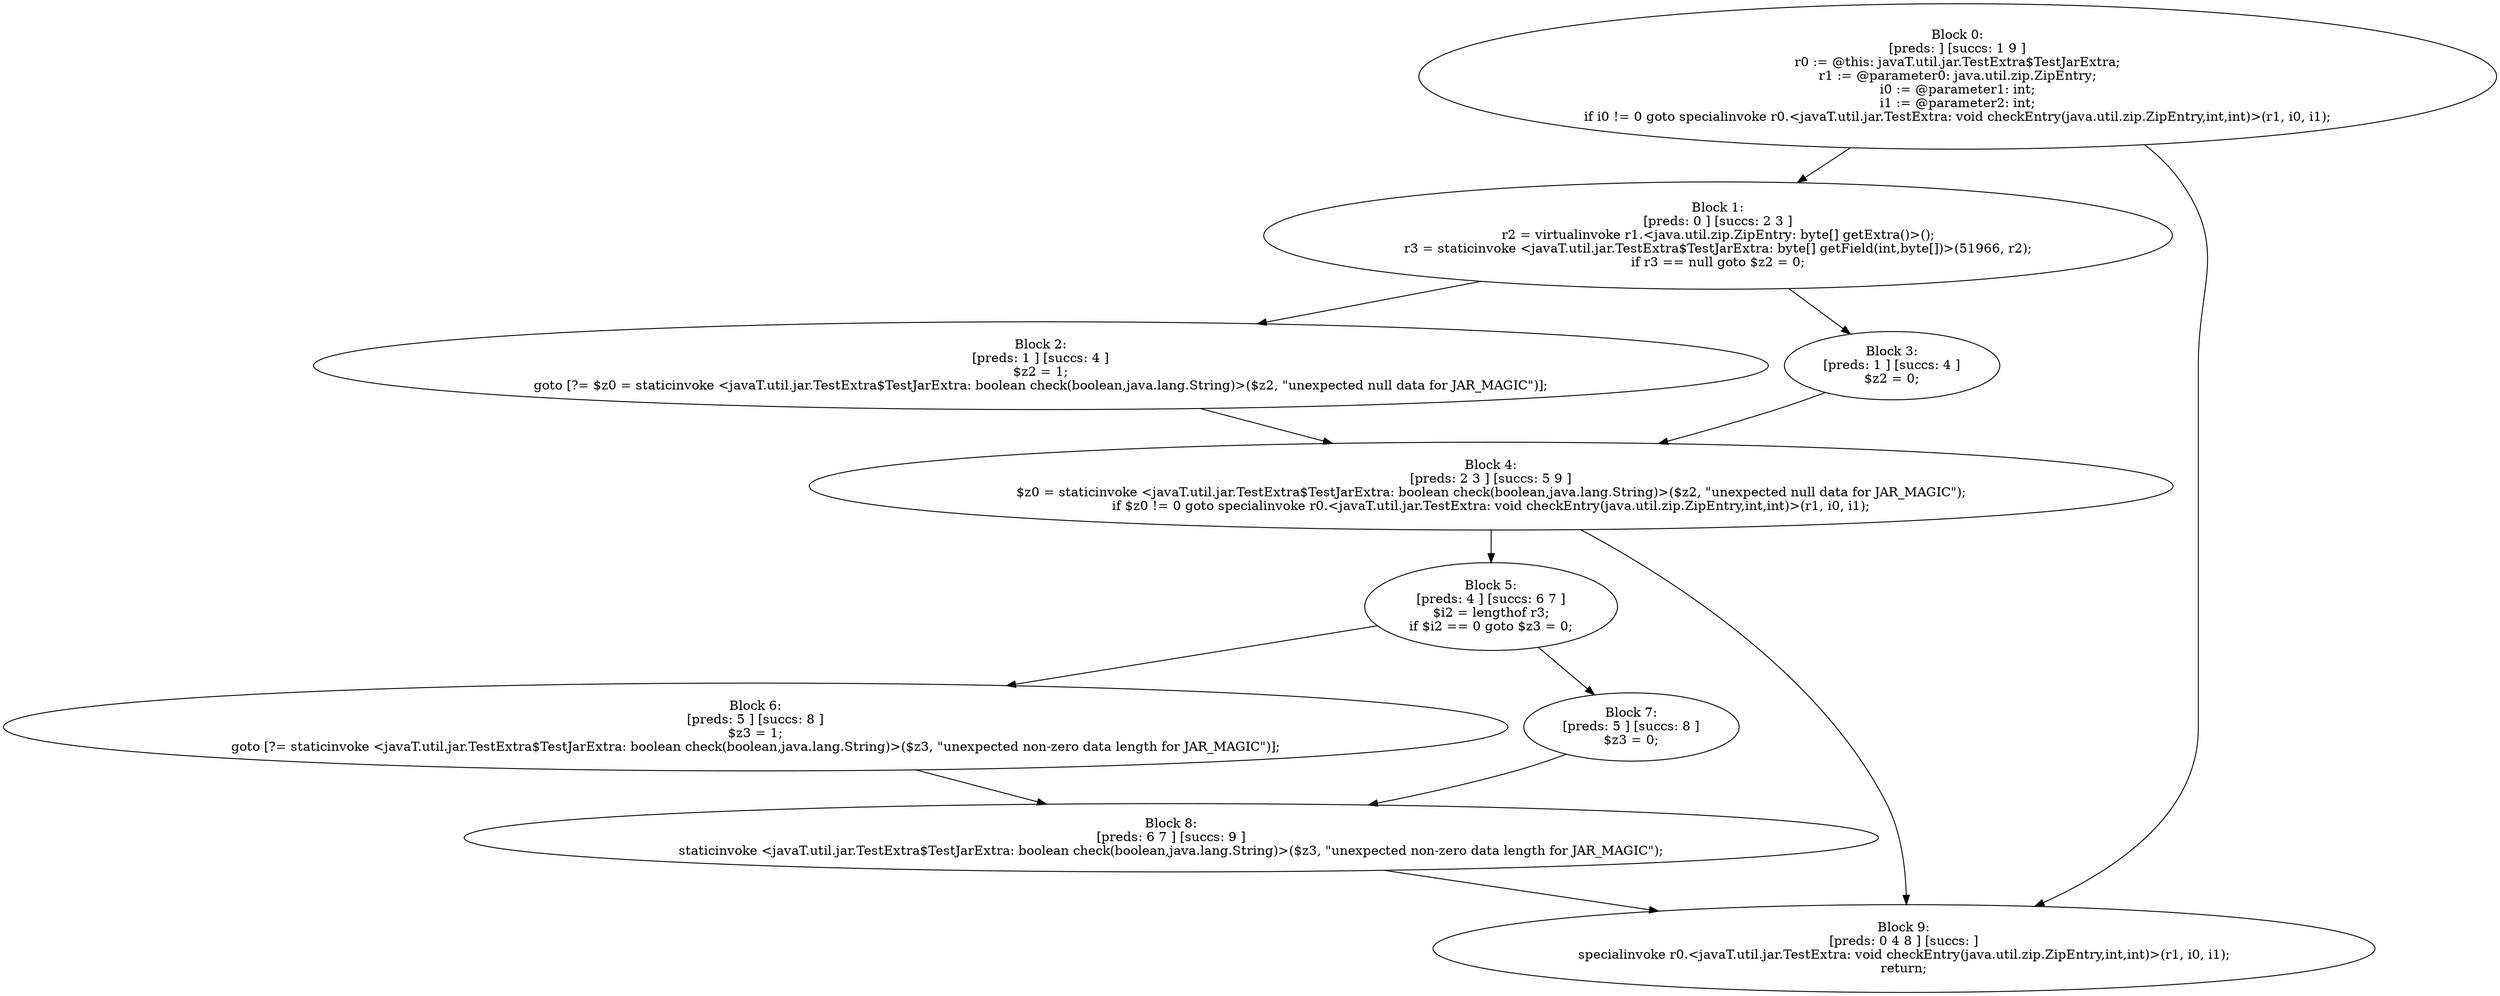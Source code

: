 digraph "unitGraph" {
    "Block 0:
[preds: ] [succs: 1 9 ]
r0 := @this: javaT.util.jar.TestExtra$TestJarExtra;
r1 := @parameter0: java.util.zip.ZipEntry;
i0 := @parameter1: int;
i1 := @parameter2: int;
if i0 != 0 goto specialinvoke r0.<javaT.util.jar.TestExtra: void checkEntry(java.util.zip.ZipEntry,int,int)>(r1, i0, i1);
"
    "Block 1:
[preds: 0 ] [succs: 2 3 ]
r2 = virtualinvoke r1.<java.util.zip.ZipEntry: byte[] getExtra()>();
r3 = staticinvoke <javaT.util.jar.TestExtra$TestJarExtra: byte[] getField(int,byte[])>(51966, r2);
if r3 == null goto $z2 = 0;
"
    "Block 2:
[preds: 1 ] [succs: 4 ]
$z2 = 1;
goto [?= $z0 = staticinvoke <javaT.util.jar.TestExtra$TestJarExtra: boolean check(boolean,java.lang.String)>($z2, \"unexpected null data for JAR_MAGIC\")];
"
    "Block 3:
[preds: 1 ] [succs: 4 ]
$z2 = 0;
"
    "Block 4:
[preds: 2 3 ] [succs: 5 9 ]
$z0 = staticinvoke <javaT.util.jar.TestExtra$TestJarExtra: boolean check(boolean,java.lang.String)>($z2, \"unexpected null data for JAR_MAGIC\");
if $z0 != 0 goto specialinvoke r0.<javaT.util.jar.TestExtra: void checkEntry(java.util.zip.ZipEntry,int,int)>(r1, i0, i1);
"
    "Block 5:
[preds: 4 ] [succs: 6 7 ]
$i2 = lengthof r3;
if $i2 == 0 goto $z3 = 0;
"
    "Block 6:
[preds: 5 ] [succs: 8 ]
$z3 = 1;
goto [?= staticinvoke <javaT.util.jar.TestExtra$TestJarExtra: boolean check(boolean,java.lang.String)>($z3, \"unexpected non-zero data length for JAR_MAGIC\")];
"
    "Block 7:
[preds: 5 ] [succs: 8 ]
$z3 = 0;
"
    "Block 8:
[preds: 6 7 ] [succs: 9 ]
staticinvoke <javaT.util.jar.TestExtra$TestJarExtra: boolean check(boolean,java.lang.String)>($z3, \"unexpected non-zero data length for JAR_MAGIC\");
"
    "Block 9:
[preds: 0 4 8 ] [succs: ]
specialinvoke r0.<javaT.util.jar.TestExtra: void checkEntry(java.util.zip.ZipEntry,int,int)>(r1, i0, i1);
return;
"
    "Block 0:
[preds: ] [succs: 1 9 ]
r0 := @this: javaT.util.jar.TestExtra$TestJarExtra;
r1 := @parameter0: java.util.zip.ZipEntry;
i0 := @parameter1: int;
i1 := @parameter2: int;
if i0 != 0 goto specialinvoke r0.<javaT.util.jar.TestExtra: void checkEntry(java.util.zip.ZipEntry,int,int)>(r1, i0, i1);
"->"Block 1:
[preds: 0 ] [succs: 2 3 ]
r2 = virtualinvoke r1.<java.util.zip.ZipEntry: byte[] getExtra()>();
r3 = staticinvoke <javaT.util.jar.TestExtra$TestJarExtra: byte[] getField(int,byte[])>(51966, r2);
if r3 == null goto $z2 = 0;
";
    "Block 0:
[preds: ] [succs: 1 9 ]
r0 := @this: javaT.util.jar.TestExtra$TestJarExtra;
r1 := @parameter0: java.util.zip.ZipEntry;
i0 := @parameter1: int;
i1 := @parameter2: int;
if i0 != 0 goto specialinvoke r0.<javaT.util.jar.TestExtra: void checkEntry(java.util.zip.ZipEntry,int,int)>(r1, i0, i1);
"->"Block 9:
[preds: 0 4 8 ] [succs: ]
specialinvoke r0.<javaT.util.jar.TestExtra: void checkEntry(java.util.zip.ZipEntry,int,int)>(r1, i0, i1);
return;
";
    "Block 1:
[preds: 0 ] [succs: 2 3 ]
r2 = virtualinvoke r1.<java.util.zip.ZipEntry: byte[] getExtra()>();
r3 = staticinvoke <javaT.util.jar.TestExtra$TestJarExtra: byte[] getField(int,byte[])>(51966, r2);
if r3 == null goto $z2 = 0;
"->"Block 2:
[preds: 1 ] [succs: 4 ]
$z2 = 1;
goto [?= $z0 = staticinvoke <javaT.util.jar.TestExtra$TestJarExtra: boolean check(boolean,java.lang.String)>($z2, \"unexpected null data for JAR_MAGIC\")];
";
    "Block 1:
[preds: 0 ] [succs: 2 3 ]
r2 = virtualinvoke r1.<java.util.zip.ZipEntry: byte[] getExtra()>();
r3 = staticinvoke <javaT.util.jar.TestExtra$TestJarExtra: byte[] getField(int,byte[])>(51966, r2);
if r3 == null goto $z2 = 0;
"->"Block 3:
[preds: 1 ] [succs: 4 ]
$z2 = 0;
";
    "Block 2:
[preds: 1 ] [succs: 4 ]
$z2 = 1;
goto [?= $z0 = staticinvoke <javaT.util.jar.TestExtra$TestJarExtra: boolean check(boolean,java.lang.String)>($z2, \"unexpected null data for JAR_MAGIC\")];
"->"Block 4:
[preds: 2 3 ] [succs: 5 9 ]
$z0 = staticinvoke <javaT.util.jar.TestExtra$TestJarExtra: boolean check(boolean,java.lang.String)>($z2, \"unexpected null data for JAR_MAGIC\");
if $z0 != 0 goto specialinvoke r0.<javaT.util.jar.TestExtra: void checkEntry(java.util.zip.ZipEntry,int,int)>(r1, i0, i1);
";
    "Block 3:
[preds: 1 ] [succs: 4 ]
$z2 = 0;
"->"Block 4:
[preds: 2 3 ] [succs: 5 9 ]
$z0 = staticinvoke <javaT.util.jar.TestExtra$TestJarExtra: boolean check(boolean,java.lang.String)>($z2, \"unexpected null data for JAR_MAGIC\");
if $z0 != 0 goto specialinvoke r0.<javaT.util.jar.TestExtra: void checkEntry(java.util.zip.ZipEntry,int,int)>(r1, i0, i1);
";
    "Block 4:
[preds: 2 3 ] [succs: 5 9 ]
$z0 = staticinvoke <javaT.util.jar.TestExtra$TestJarExtra: boolean check(boolean,java.lang.String)>($z2, \"unexpected null data for JAR_MAGIC\");
if $z0 != 0 goto specialinvoke r0.<javaT.util.jar.TestExtra: void checkEntry(java.util.zip.ZipEntry,int,int)>(r1, i0, i1);
"->"Block 5:
[preds: 4 ] [succs: 6 7 ]
$i2 = lengthof r3;
if $i2 == 0 goto $z3 = 0;
";
    "Block 4:
[preds: 2 3 ] [succs: 5 9 ]
$z0 = staticinvoke <javaT.util.jar.TestExtra$TestJarExtra: boolean check(boolean,java.lang.String)>($z2, \"unexpected null data for JAR_MAGIC\");
if $z0 != 0 goto specialinvoke r0.<javaT.util.jar.TestExtra: void checkEntry(java.util.zip.ZipEntry,int,int)>(r1, i0, i1);
"->"Block 9:
[preds: 0 4 8 ] [succs: ]
specialinvoke r0.<javaT.util.jar.TestExtra: void checkEntry(java.util.zip.ZipEntry,int,int)>(r1, i0, i1);
return;
";
    "Block 5:
[preds: 4 ] [succs: 6 7 ]
$i2 = lengthof r3;
if $i2 == 0 goto $z3 = 0;
"->"Block 6:
[preds: 5 ] [succs: 8 ]
$z3 = 1;
goto [?= staticinvoke <javaT.util.jar.TestExtra$TestJarExtra: boolean check(boolean,java.lang.String)>($z3, \"unexpected non-zero data length for JAR_MAGIC\")];
";
    "Block 5:
[preds: 4 ] [succs: 6 7 ]
$i2 = lengthof r3;
if $i2 == 0 goto $z3 = 0;
"->"Block 7:
[preds: 5 ] [succs: 8 ]
$z3 = 0;
";
    "Block 6:
[preds: 5 ] [succs: 8 ]
$z3 = 1;
goto [?= staticinvoke <javaT.util.jar.TestExtra$TestJarExtra: boolean check(boolean,java.lang.String)>($z3, \"unexpected non-zero data length for JAR_MAGIC\")];
"->"Block 8:
[preds: 6 7 ] [succs: 9 ]
staticinvoke <javaT.util.jar.TestExtra$TestJarExtra: boolean check(boolean,java.lang.String)>($z3, \"unexpected non-zero data length for JAR_MAGIC\");
";
    "Block 7:
[preds: 5 ] [succs: 8 ]
$z3 = 0;
"->"Block 8:
[preds: 6 7 ] [succs: 9 ]
staticinvoke <javaT.util.jar.TestExtra$TestJarExtra: boolean check(boolean,java.lang.String)>($z3, \"unexpected non-zero data length for JAR_MAGIC\");
";
    "Block 8:
[preds: 6 7 ] [succs: 9 ]
staticinvoke <javaT.util.jar.TestExtra$TestJarExtra: boolean check(boolean,java.lang.String)>($z3, \"unexpected non-zero data length for JAR_MAGIC\");
"->"Block 9:
[preds: 0 4 8 ] [succs: ]
specialinvoke r0.<javaT.util.jar.TestExtra: void checkEntry(java.util.zip.ZipEntry,int,int)>(r1, i0, i1);
return;
";
}
